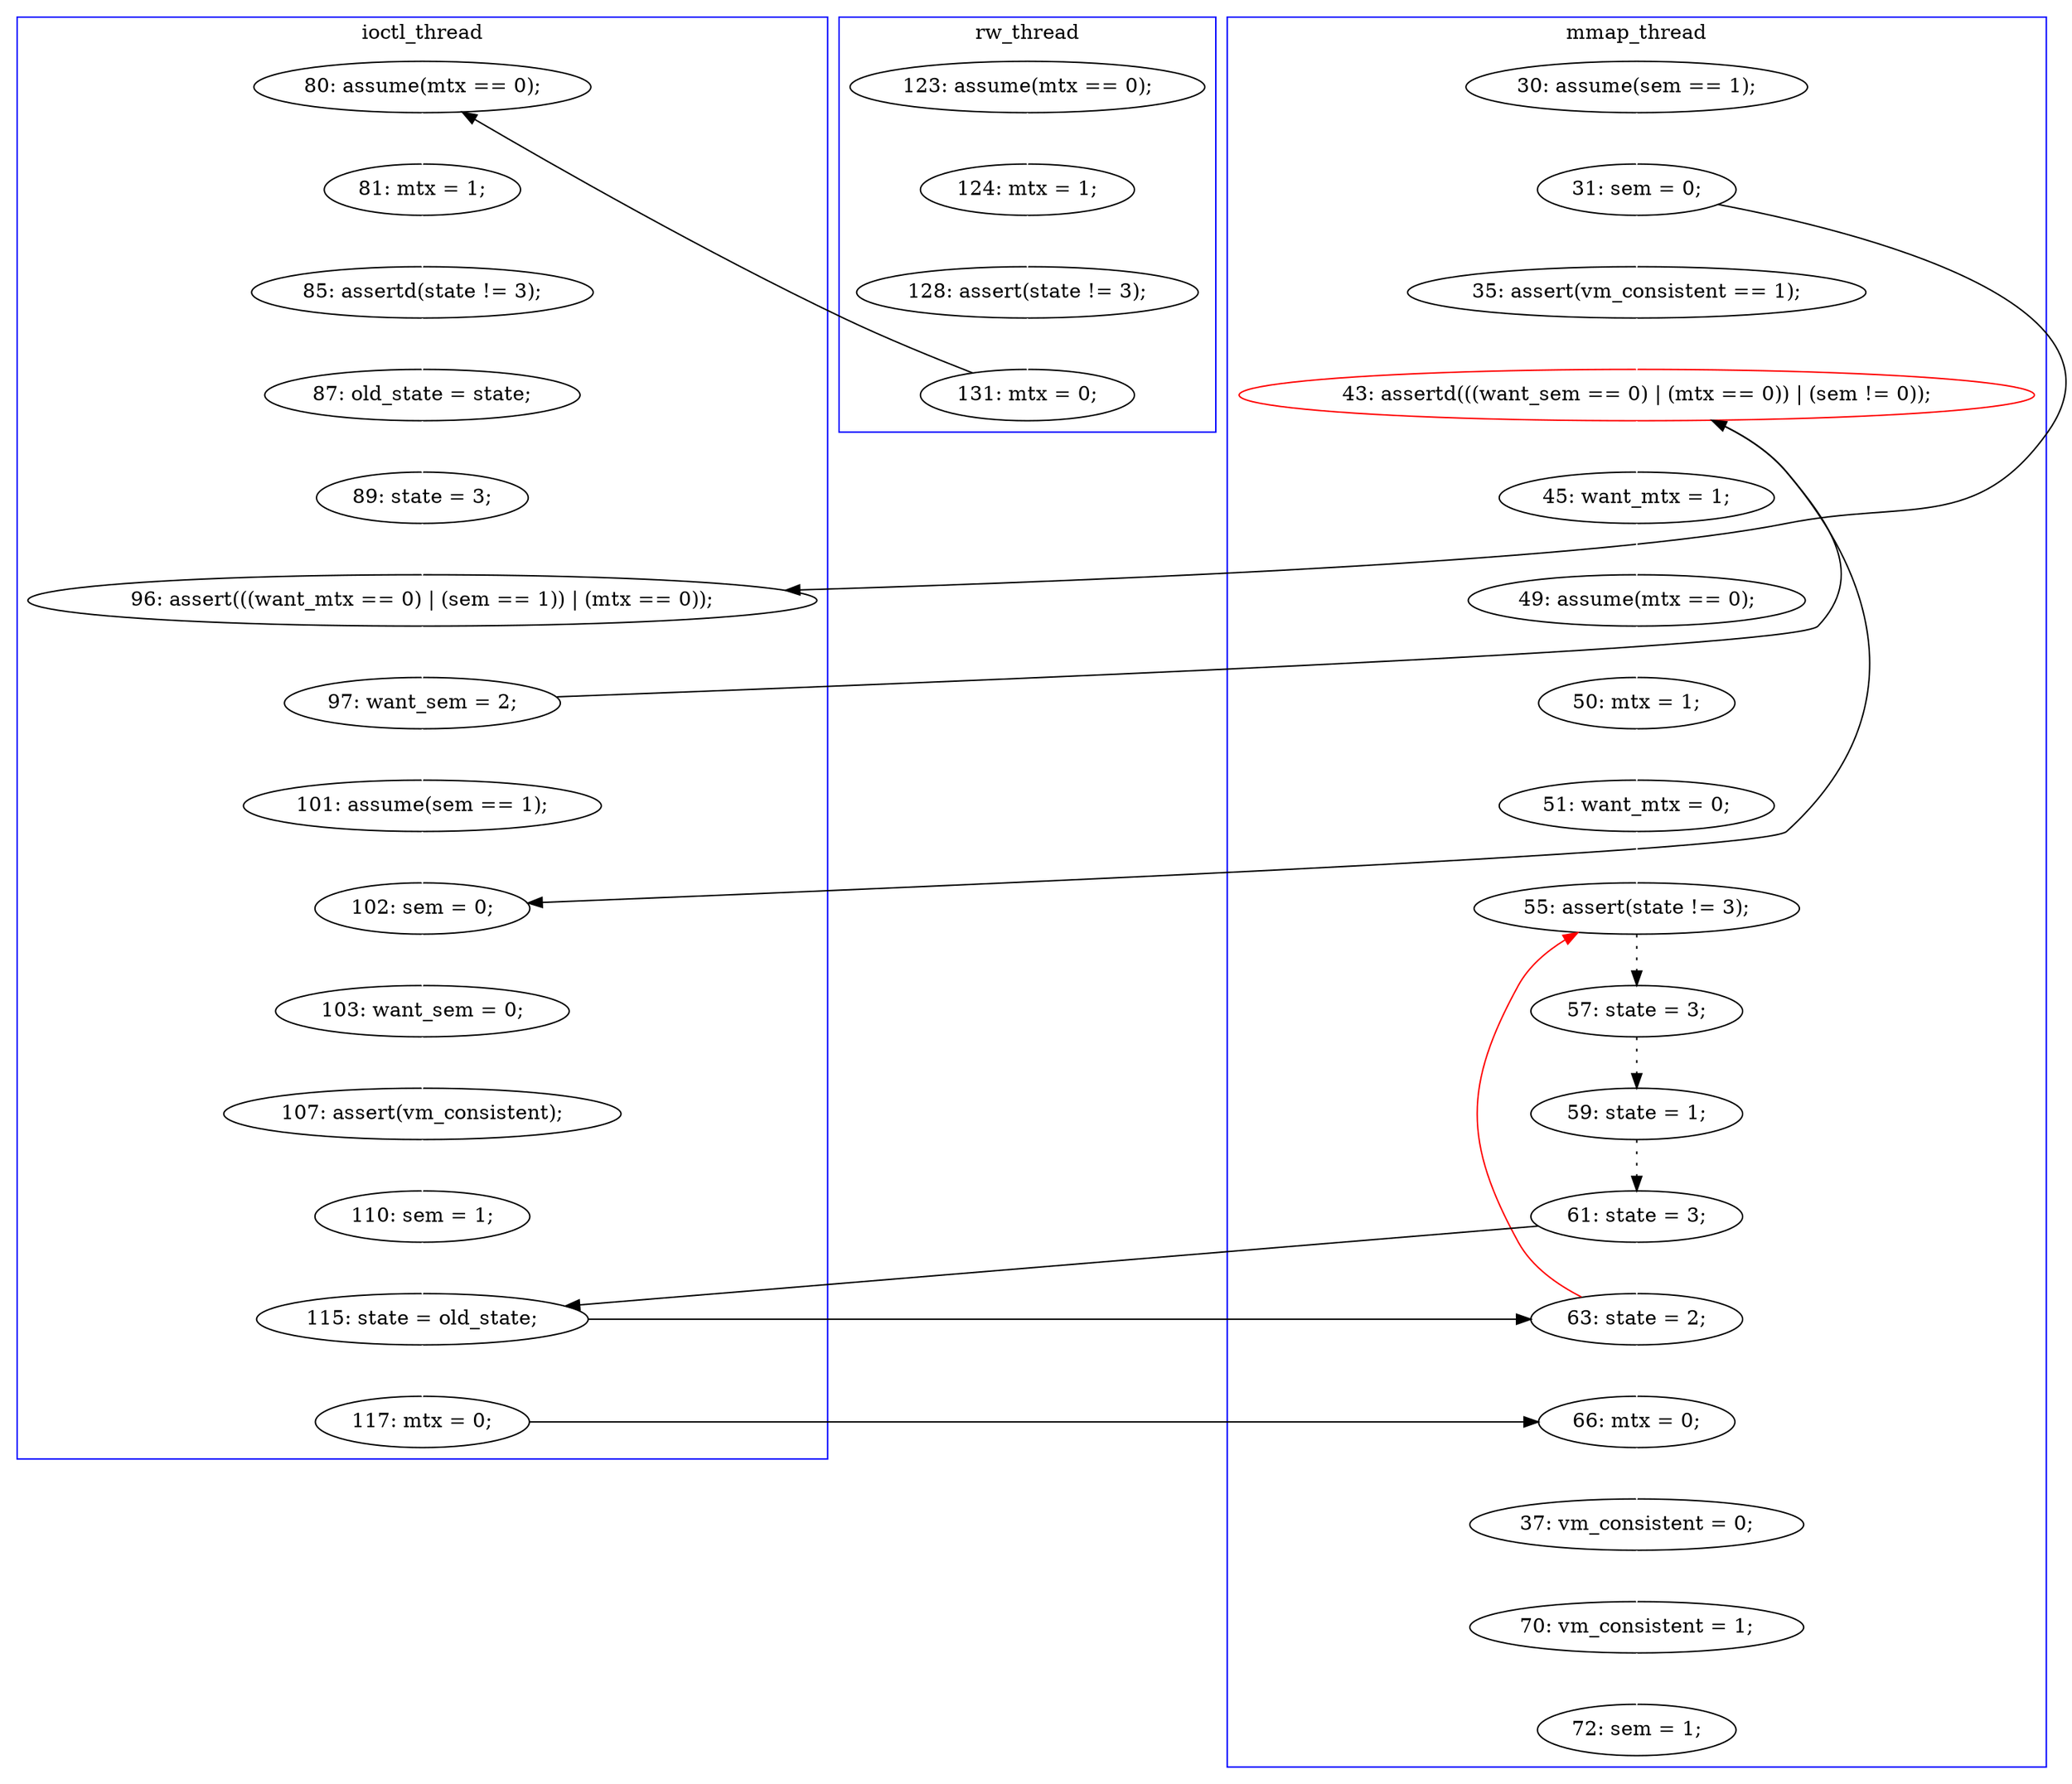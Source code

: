 digraph Counterexample {
	44 -> 46 [color = black, style = solid, constraint = false]
	42 -> 44 [color = black, style = solid, constraint = false]
	17 -> 18 [color = white, style = solid]
	13 -> 28 [color = white, style = solid]
	13 -> 26 [color = black, style = solid, constraint = false]
	18 -> 19 [color = white, style = solid]
	24 -> 26 [color = white, style = solid]
	29 -> 30 [color = white, style = solid]
	39 -> 43 [color = white, style = solid]
	42 -> 46 [color = white, style = solid]
	31 -> 32 [color = white, style = solid]
	46 -> 48 [color = white, style = solid]
	29 -> 36 [color = black, style = solid, constraint = false]
	35 -> 36 [color = white, style = solid]
	36 -> 37 [color = white, style = solid]
	30 -> 31 [color = white, style = solid]
	19 -> 20 [color = black, style = solid, constraint = false]
	46 -> 34 [color = red, style = solid, constraint = false]
	12 -> 13 [color = white, style = solid]
	20 -> 21 [color = white, style = solid]
	37 -> 39 [color = white, style = solid]
	34 -> 38 [color = black, style = dotted]
	50 -> 51 [color = white, style = solid]
	27 -> 35 [color = white, style = solid]
	40 -> 42 [color = black, style = dotted]
	16 -> 17 [color = white, style = solid]
	38 -> 40 [color = black, style = dotted]
	22 -> 23 [color = white, style = solid]
	28 -> 29 [color = white, style = solid]
	27 -> 29 [color = black, style = solid, constraint = false]
	21 -> 22 [color = white, style = solid]
	32 -> 33 [color = white, style = solid]
	23 -> 24 [color = white, style = solid]
	48 -> 49 [color = white, style = solid]
	43 -> 44 [color = white, style = solid]
	26 -> 27 [color = white, style = solid]
	44 -> 45 [color = white, style = solid]
	33 -> 34 [color = white, style = solid]
	45 -> 48 [color = black, style = solid, constraint = false]
	49 -> 50 [color = white, style = solid]
	subgraph cluster3 {
		label = rw_thread
		color = blue
		17  [label = "124: mtx = 1;"]
		16  [label = "123: assume(mtx == 0);"]
		19  [label = "131: mtx = 0;"]
		18  [label = "128: assert(state != 3);"]
	}
	subgraph cluster2 {
		label = ioctl_thread
		color = blue
		36  [label = "102: sem = 0;"]
		27  [label = "97: want_sem = 2;"]
		20  [label = "80: assume(mtx == 0);"]
		39  [label = "107: assert(vm_consistent);"]
		26  [label = "96: assert(((want_mtx == 0) | (sem == 1)) | (mtx == 0));"]
		44  [label = "115: state = old_state;"]
		21  [label = "81: mtx = 1;"]
		43  [label = "110: sem = 1;"]
		45  [label = "117: mtx = 0;"]
		24  [label = "89: state = 3;"]
		23  [label = "87: old_state = state;"]
		22  [label = "85: assertd(state != 3);"]
		35  [label = "101: assume(sem == 1);"]
		37  [label = "103: want_sem = 0;"]
	}
	subgraph cluster1 {
		label = mmap_thread
		color = blue
		31  [label = "49: assume(mtx == 0);"]
		40  [label = "59: state = 1;"]
		30  [label = "45: want_mtx = 1;"]
		34  [label = "55: assert(state != 3);"]
		12  [label = "30: assume(sem == 1);"]
		38  [label = "57: state = 3;"]
		48  [label = "66: mtx = 0;"]
		50  [label = "70: vm_consistent = 1;"]
		42  [label = "61: state = 3;"]
		28  [label = "35: assert(vm_consistent == 1);"]
		13  [label = "31: sem = 0;"]
		29  [label = "43: assertd(((want_sem == 0) | (mtx == 0)) | (sem != 0));", color = red]
		49  [label = "37: vm_consistent = 0;"]
		46  [label = "63: state = 2;"]
		32  [label = "50: mtx = 1;"]
		51  [label = "72: sem = 1;"]
		33  [label = "51: want_mtx = 0;"]
	}
}